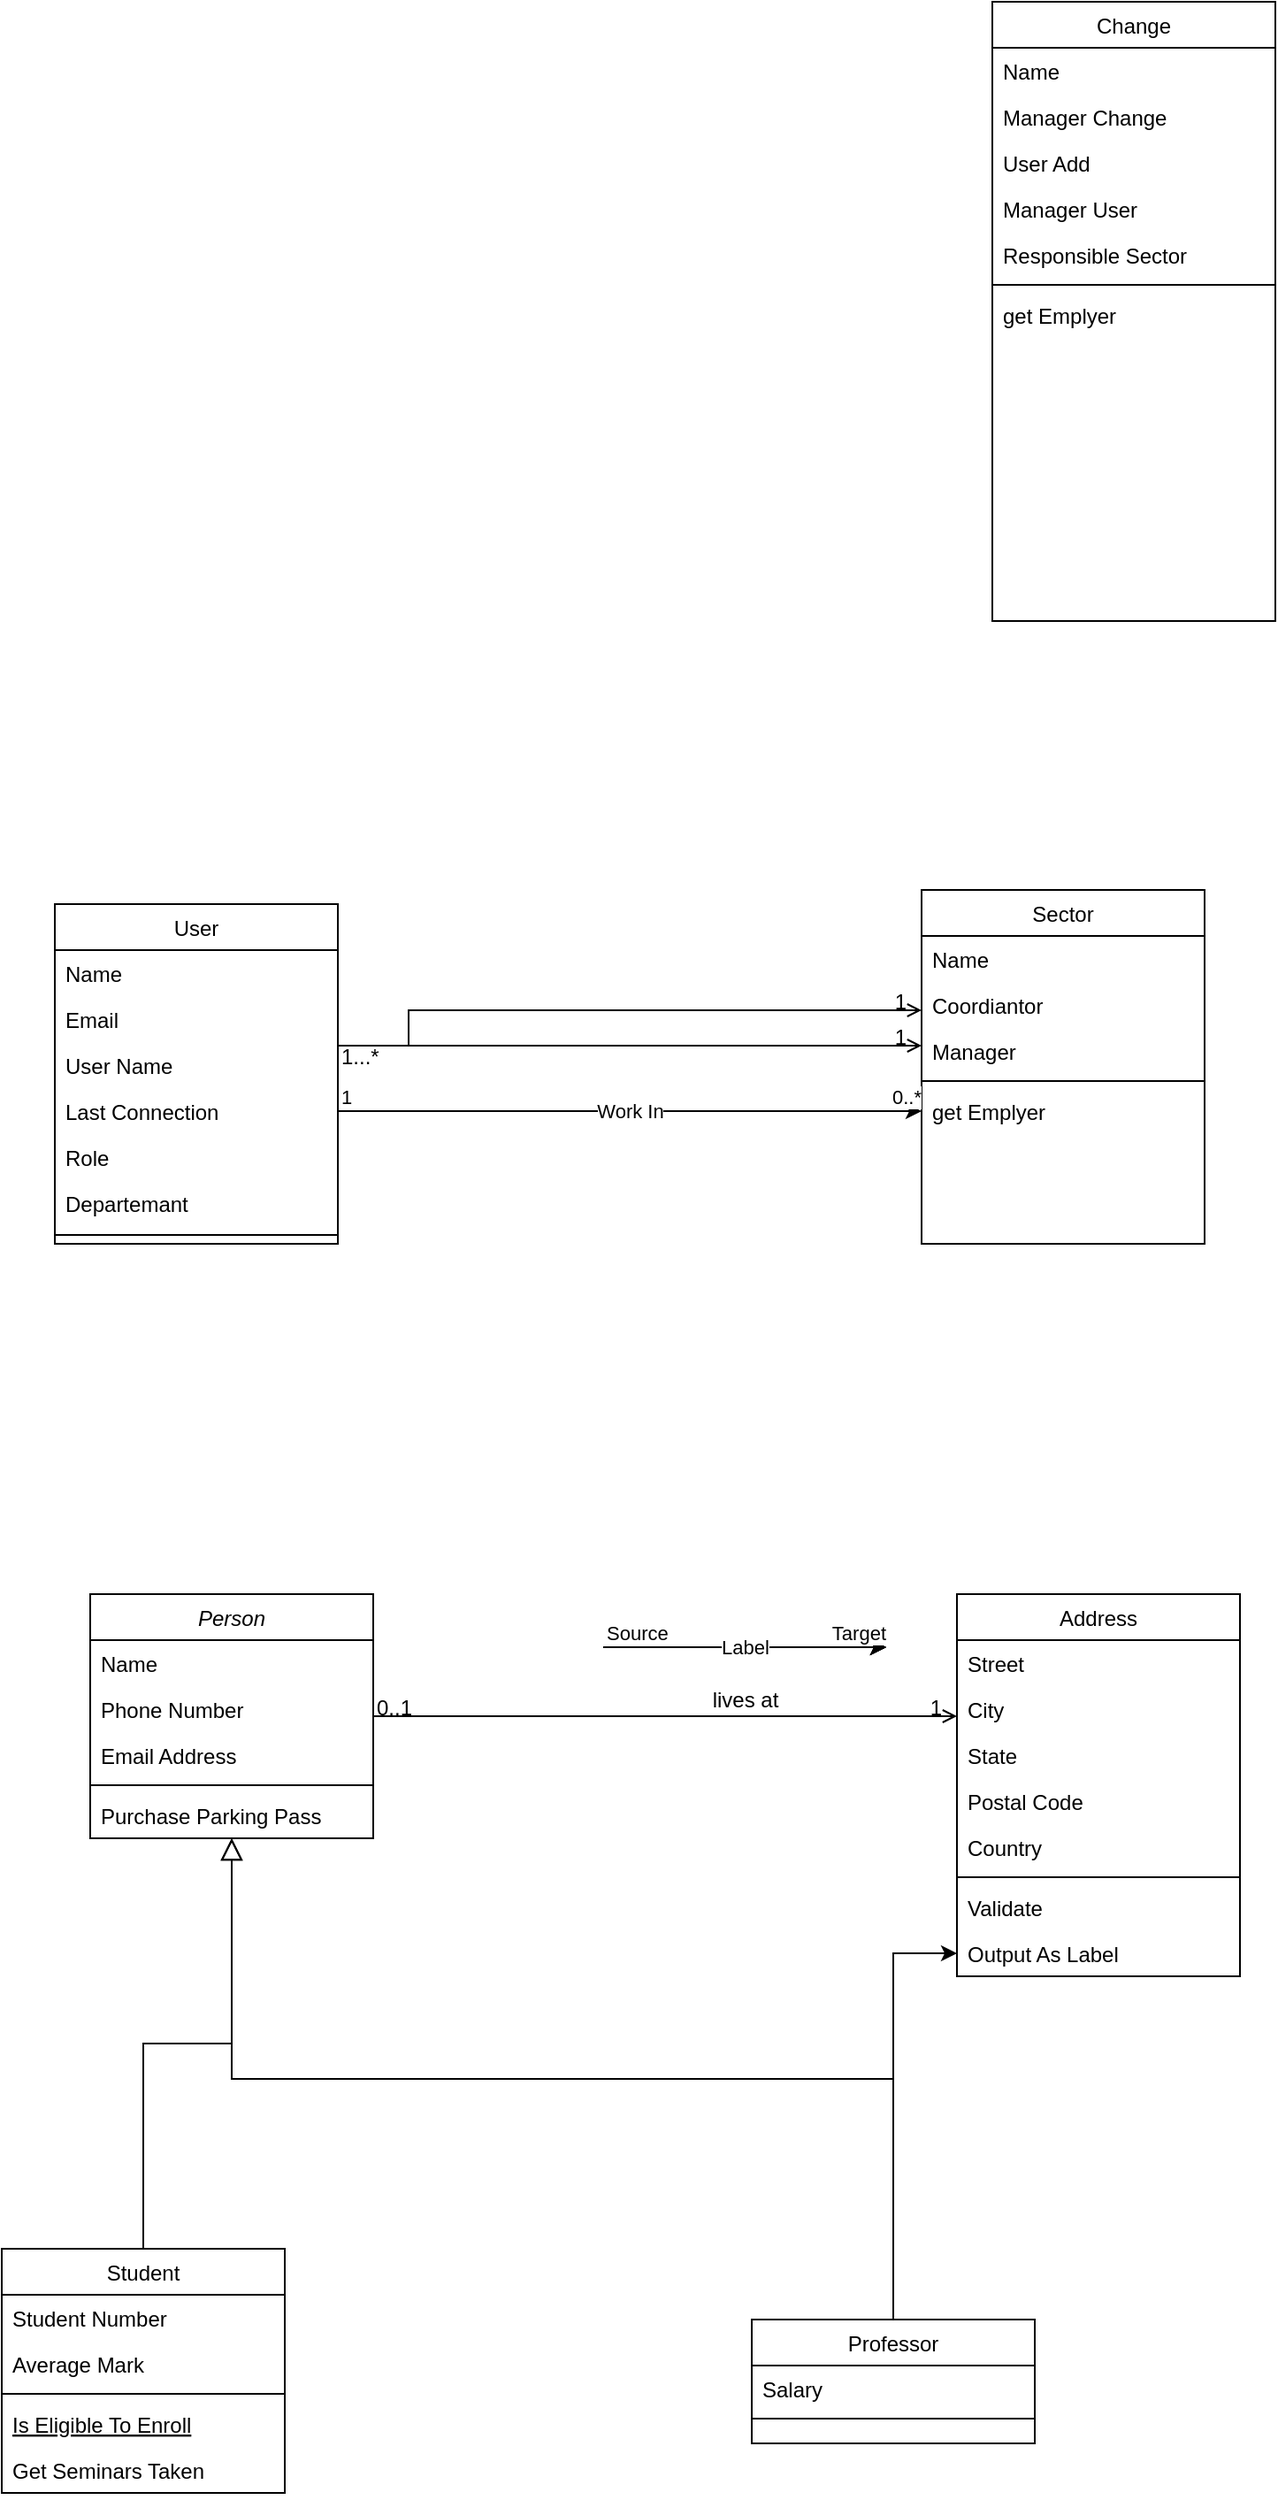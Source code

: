 <mxfile version="23.0.2" type="github">
  <diagram id="C5RBs43oDa-KdzZeNtuy" name="Page-1">
    <mxGraphModel dx="2062" dy="1783" grid="1" gridSize="10" guides="1" tooltips="1" connect="1" arrows="1" fold="1" page="1" pageScale="1" pageWidth="827" pageHeight="1169" math="0" shadow="0">
      <root>
        <mxCell id="WIyWlLk6GJQsqaUBKTNV-0" />
        <mxCell id="WIyWlLk6GJQsqaUBKTNV-1" parent="WIyWlLk6GJQsqaUBKTNV-0" />
        <mxCell id="zkfFHV4jXpPFQw0GAbJ--0" value="Person" style="swimlane;fontStyle=2;align=center;verticalAlign=top;childLayout=stackLayout;horizontal=1;startSize=26;horizontalStack=0;resizeParent=1;resizeLast=0;collapsible=1;marginBottom=0;rounded=0;shadow=0;strokeWidth=1;" parent="WIyWlLk6GJQsqaUBKTNV-1" vertex="1">
          <mxGeometry x="40" y="30" width="160" height="138" as="geometry">
            <mxRectangle x="230" y="140" width="160" height="26" as="alternateBounds" />
          </mxGeometry>
        </mxCell>
        <mxCell id="zkfFHV4jXpPFQw0GAbJ--1" value="Name" style="text;align=left;verticalAlign=top;spacingLeft=4;spacingRight=4;overflow=hidden;rotatable=0;points=[[0,0.5],[1,0.5]];portConstraint=eastwest;" parent="zkfFHV4jXpPFQw0GAbJ--0" vertex="1">
          <mxGeometry y="26" width="160" height="26" as="geometry" />
        </mxCell>
        <mxCell id="zkfFHV4jXpPFQw0GAbJ--2" value="Phone Number" style="text;align=left;verticalAlign=top;spacingLeft=4;spacingRight=4;overflow=hidden;rotatable=0;points=[[0,0.5],[1,0.5]];portConstraint=eastwest;rounded=0;shadow=0;html=0;" parent="zkfFHV4jXpPFQw0GAbJ--0" vertex="1">
          <mxGeometry y="52" width="160" height="26" as="geometry" />
        </mxCell>
        <mxCell id="zkfFHV4jXpPFQw0GAbJ--3" value="Email Address" style="text;align=left;verticalAlign=top;spacingLeft=4;spacingRight=4;overflow=hidden;rotatable=0;points=[[0,0.5],[1,0.5]];portConstraint=eastwest;rounded=0;shadow=0;html=0;" parent="zkfFHV4jXpPFQw0GAbJ--0" vertex="1">
          <mxGeometry y="78" width="160" height="26" as="geometry" />
        </mxCell>
        <mxCell id="zkfFHV4jXpPFQw0GAbJ--4" value="" style="line;html=1;strokeWidth=1;align=left;verticalAlign=middle;spacingTop=-1;spacingLeft=3;spacingRight=3;rotatable=0;labelPosition=right;points=[];portConstraint=eastwest;" parent="zkfFHV4jXpPFQw0GAbJ--0" vertex="1">
          <mxGeometry y="104" width="160" height="8" as="geometry" />
        </mxCell>
        <mxCell id="zkfFHV4jXpPFQw0GAbJ--5" value="Purchase Parking Pass" style="text;align=left;verticalAlign=top;spacingLeft=4;spacingRight=4;overflow=hidden;rotatable=0;points=[[0,0.5],[1,0.5]];portConstraint=eastwest;" parent="zkfFHV4jXpPFQw0GAbJ--0" vertex="1">
          <mxGeometry y="112" width="160" height="26" as="geometry" />
        </mxCell>
        <mxCell id="zkfFHV4jXpPFQw0GAbJ--6" value="Student" style="swimlane;fontStyle=0;align=center;verticalAlign=top;childLayout=stackLayout;horizontal=1;startSize=26;horizontalStack=0;resizeParent=1;resizeLast=0;collapsible=1;marginBottom=0;rounded=0;shadow=0;strokeWidth=1;" parent="WIyWlLk6GJQsqaUBKTNV-1" vertex="1">
          <mxGeometry x="-10" y="400" width="160" height="138" as="geometry">
            <mxRectangle x="130" y="380" width="160" height="26" as="alternateBounds" />
          </mxGeometry>
        </mxCell>
        <mxCell id="zkfFHV4jXpPFQw0GAbJ--7" value="Student Number" style="text;align=left;verticalAlign=top;spacingLeft=4;spacingRight=4;overflow=hidden;rotatable=0;points=[[0,0.5],[1,0.5]];portConstraint=eastwest;" parent="zkfFHV4jXpPFQw0GAbJ--6" vertex="1">
          <mxGeometry y="26" width="160" height="26" as="geometry" />
        </mxCell>
        <mxCell id="zkfFHV4jXpPFQw0GAbJ--8" value="Average Mark" style="text;align=left;verticalAlign=top;spacingLeft=4;spacingRight=4;overflow=hidden;rotatable=0;points=[[0,0.5],[1,0.5]];portConstraint=eastwest;rounded=0;shadow=0;html=0;" parent="zkfFHV4jXpPFQw0GAbJ--6" vertex="1">
          <mxGeometry y="52" width="160" height="26" as="geometry" />
        </mxCell>
        <mxCell id="zkfFHV4jXpPFQw0GAbJ--9" value="" style="line;html=1;strokeWidth=1;align=left;verticalAlign=middle;spacingTop=-1;spacingLeft=3;spacingRight=3;rotatable=0;labelPosition=right;points=[];portConstraint=eastwest;" parent="zkfFHV4jXpPFQw0GAbJ--6" vertex="1">
          <mxGeometry y="78" width="160" height="8" as="geometry" />
        </mxCell>
        <mxCell id="zkfFHV4jXpPFQw0GAbJ--10" value="Is Eligible To Enroll" style="text;align=left;verticalAlign=top;spacingLeft=4;spacingRight=4;overflow=hidden;rotatable=0;points=[[0,0.5],[1,0.5]];portConstraint=eastwest;fontStyle=4" parent="zkfFHV4jXpPFQw0GAbJ--6" vertex="1">
          <mxGeometry y="86" width="160" height="26" as="geometry" />
        </mxCell>
        <mxCell id="zkfFHV4jXpPFQw0GAbJ--11" value="Get Seminars Taken" style="text;align=left;verticalAlign=top;spacingLeft=4;spacingRight=4;overflow=hidden;rotatable=0;points=[[0,0.5],[1,0.5]];portConstraint=eastwest;" parent="zkfFHV4jXpPFQw0GAbJ--6" vertex="1">
          <mxGeometry y="112" width="160" height="26" as="geometry" />
        </mxCell>
        <mxCell id="zkfFHV4jXpPFQw0GAbJ--12" value="" style="endArrow=block;endSize=10;endFill=0;shadow=0;strokeWidth=1;rounded=0;edgeStyle=elbowEdgeStyle;elbow=vertical;" parent="WIyWlLk6GJQsqaUBKTNV-1" source="zkfFHV4jXpPFQw0GAbJ--6" target="zkfFHV4jXpPFQw0GAbJ--0" edge="1">
          <mxGeometry width="160" relative="1" as="geometry">
            <mxPoint x="200" y="203" as="sourcePoint" />
            <mxPoint x="200" y="203" as="targetPoint" />
          </mxGeometry>
        </mxCell>
        <mxCell id="4Zb_IsX242pOp1K4TIDj-0" value="" style="edgeStyle=orthogonalEdgeStyle;rounded=0;orthogonalLoop=1;jettySize=auto;html=1;" edge="1" parent="WIyWlLk6GJQsqaUBKTNV-1" source="zkfFHV4jXpPFQw0GAbJ--13" target="zkfFHV4jXpPFQw0GAbJ--25">
          <mxGeometry relative="1" as="geometry" />
        </mxCell>
        <mxCell id="zkfFHV4jXpPFQw0GAbJ--13" value="Professor" style="swimlane;fontStyle=0;align=center;verticalAlign=top;childLayout=stackLayout;horizontal=1;startSize=26;horizontalStack=0;resizeParent=1;resizeLast=0;collapsible=1;marginBottom=0;rounded=0;shadow=0;strokeWidth=1;" parent="WIyWlLk6GJQsqaUBKTNV-1" vertex="1">
          <mxGeometry x="414" y="440" width="160" height="70" as="geometry">
            <mxRectangle x="340" y="380" width="170" height="26" as="alternateBounds" />
          </mxGeometry>
        </mxCell>
        <mxCell id="zkfFHV4jXpPFQw0GAbJ--14" value="Salary" style="text;align=left;verticalAlign=top;spacingLeft=4;spacingRight=4;overflow=hidden;rotatable=0;points=[[0,0.5],[1,0.5]];portConstraint=eastwest;" parent="zkfFHV4jXpPFQw0GAbJ--13" vertex="1">
          <mxGeometry y="26" width="160" height="26" as="geometry" />
        </mxCell>
        <mxCell id="zkfFHV4jXpPFQw0GAbJ--15" value="" style="line;html=1;strokeWidth=1;align=left;verticalAlign=middle;spacingTop=-1;spacingLeft=3;spacingRight=3;rotatable=0;labelPosition=right;points=[];portConstraint=eastwest;" parent="zkfFHV4jXpPFQw0GAbJ--13" vertex="1">
          <mxGeometry y="52" width="160" height="8" as="geometry" />
        </mxCell>
        <mxCell id="zkfFHV4jXpPFQw0GAbJ--16" value="" style="endArrow=block;endSize=10;endFill=0;shadow=0;strokeWidth=1;rounded=0;edgeStyle=elbowEdgeStyle;elbow=vertical;" parent="WIyWlLk6GJQsqaUBKTNV-1" source="zkfFHV4jXpPFQw0GAbJ--13" target="zkfFHV4jXpPFQw0GAbJ--0" edge="1">
          <mxGeometry width="160" relative="1" as="geometry">
            <mxPoint x="210" y="373" as="sourcePoint" />
            <mxPoint x="310" y="271" as="targetPoint" />
          </mxGeometry>
        </mxCell>
        <mxCell id="zkfFHV4jXpPFQw0GAbJ--17" value="Address" style="swimlane;fontStyle=0;align=center;verticalAlign=top;childLayout=stackLayout;horizontal=1;startSize=26;horizontalStack=0;resizeParent=1;resizeLast=0;collapsible=1;marginBottom=0;rounded=0;shadow=0;strokeWidth=1;" parent="WIyWlLk6GJQsqaUBKTNV-1" vertex="1">
          <mxGeometry x="530" y="30" width="160" height="216" as="geometry">
            <mxRectangle x="550" y="140" width="160" height="26" as="alternateBounds" />
          </mxGeometry>
        </mxCell>
        <mxCell id="zkfFHV4jXpPFQw0GAbJ--18" value="Street" style="text;align=left;verticalAlign=top;spacingLeft=4;spacingRight=4;overflow=hidden;rotatable=0;points=[[0,0.5],[1,0.5]];portConstraint=eastwest;" parent="zkfFHV4jXpPFQw0GAbJ--17" vertex="1">
          <mxGeometry y="26" width="160" height="26" as="geometry" />
        </mxCell>
        <mxCell id="zkfFHV4jXpPFQw0GAbJ--19" value="City" style="text;align=left;verticalAlign=top;spacingLeft=4;spacingRight=4;overflow=hidden;rotatable=0;points=[[0,0.5],[1,0.5]];portConstraint=eastwest;rounded=0;shadow=0;html=0;" parent="zkfFHV4jXpPFQw0GAbJ--17" vertex="1">
          <mxGeometry y="52" width="160" height="26" as="geometry" />
        </mxCell>
        <mxCell id="zkfFHV4jXpPFQw0GAbJ--20" value="State" style="text;align=left;verticalAlign=top;spacingLeft=4;spacingRight=4;overflow=hidden;rotatable=0;points=[[0,0.5],[1,0.5]];portConstraint=eastwest;rounded=0;shadow=0;html=0;" parent="zkfFHV4jXpPFQw0GAbJ--17" vertex="1">
          <mxGeometry y="78" width="160" height="26" as="geometry" />
        </mxCell>
        <mxCell id="zkfFHV4jXpPFQw0GAbJ--21" value="Postal Code" style="text;align=left;verticalAlign=top;spacingLeft=4;spacingRight=4;overflow=hidden;rotatable=0;points=[[0,0.5],[1,0.5]];portConstraint=eastwest;rounded=0;shadow=0;html=0;" parent="zkfFHV4jXpPFQw0GAbJ--17" vertex="1">
          <mxGeometry y="104" width="160" height="26" as="geometry" />
        </mxCell>
        <mxCell id="zkfFHV4jXpPFQw0GAbJ--22" value="Country" style="text;align=left;verticalAlign=top;spacingLeft=4;spacingRight=4;overflow=hidden;rotatable=0;points=[[0,0.5],[1,0.5]];portConstraint=eastwest;rounded=0;shadow=0;html=0;" parent="zkfFHV4jXpPFQw0GAbJ--17" vertex="1">
          <mxGeometry y="130" width="160" height="26" as="geometry" />
        </mxCell>
        <mxCell id="zkfFHV4jXpPFQw0GAbJ--23" value="" style="line;html=1;strokeWidth=1;align=left;verticalAlign=middle;spacingTop=-1;spacingLeft=3;spacingRight=3;rotatable=0;labelPosition=right;points=[];portConstraint=eastwest;" parent="zkfFHV4jXpPFQw0GAbJ--17" vertex="1">
          <mxGeometry y="156" width="160" height="8" as="geometry" />
        </mxCell>
        <mxCell id="zkfFHV4jXpPFQw0GAbJ--24" value="Validate" style="text;align=left;verticalAlign=top;spacingLeft=4;spacingRight=4;overflow=hidden;rotatable=0;points=[[0,0.5],[1,0.5]];portConstraint=eastwest;" parent="zkfFHV4jXpPFQw0GAbJ--17" vertex="1">
          <mxGeometry y="164" width="160" height="26" as="geometry" />
        </mxCell>
        <mxCell id="zkfFHV4jXpPFQw0GAbJ--25" value="Output As Label" style="text;align=left;verticalAlign=top;spacingLeft=4;spacingRight=4;overflow=hidden;rotatable=0;points=[[0,0.5],[1,0.5]];portConstraint=eastwest;" parent="zkfFHV4jXpPFQw0GAbJ--17" vertex="1">
          <mxGeometry y="190" width="160" height="26" as="geometry" />
        </mxCell>
        <mxCell id="zkfFHV4jXpPFQw0GAbJ--26" value="" style="endArrow=open;shadow=0;strokeWidth=1;rounded=0;endFill=1;edgeStyle=elbowEdgeStyle;elbow=vertical;" parent="WIyWlLk6GJQsqaUBKTNV-1" source="zkfFHV4jXpPFQw0GAbJ--0" target="zkfFHV4jXpPFQw0GAbJ--17" edge="1">
          <mxGeometry x="0.5" y="41" relative="1" as="geometry">
            <mxPoint x="380" y="192" as="sourcePoint" />
            <mxPoint x="540" y="192" as="targetPoint" />
            <mxPoint x="-40" y="32" as="offset" />
          </mxGeometry>
        </mxCell>
        <mxCell id="zkfFHV4jXpPFQw0GAbJ--27" value="0..1" style="resizable=0;align=left;verticalAlign=bottom;labelBackgroundColor=none;fontSize=12;" parent="zkfFHV4jXpPFQw0GAbJ--26" connectable="0" vertex="1">
          <mxGeometry x="-1" relative="1" as="geometry">
            <mxPoint y="4" as="offset" />
          </mxGeometry>
        </mxCell>
        <mxCell id="zkfFHV4jXpPFQw0GAbJ--28" value="1" style="resizable=0;align=right;verticalAlign=bottom;labelBackgroundColor=none;fontSize=12;" parent="zkfFHV4jXpPFQw0GAbJ--26" connectable="0" vertex="1">
          <mxGeometry x="1" relative="1" as="geometry">
            <mxPoint x="-7" y="4" as="offset" />
          </mxGeometry>
        </mxCell>
        <mxCell id="zkfFHV4jXpPFQw0GAbJ--29" value="lives at" style="text;html=1;resizable=0;points=[];;align=center;verticalAlign=middle;labelBackgroundColor=none;rounded=0;shadow=0;strokeWidth=1;fontSize=12;" parent="zkfFHV4jXpPFQw0GAbJ--26" vertex="1" connectable="0">
          <mxGeometry x="0.5" y="49" relative="1" as="geometry">
            <mxPoint x="-38" y="40" as="offset" />
          </mxGeometry>
        </mxCell>
        <mxCell id="4Zb_IsX242pOp1K4TIDj-1" value="User" style="swimlane;fontStyle=0;align=center;verticalAlign=top;childLayout=stackLayout;horizontal=1;startSize=26;horizontalStack=0;resizeParent=1;resizeLast=0;collapsible=1;marginBottom=0;rounded=0;shadow=0;strokeWidth=1;" vertex="1" parent="WIyWlLk6GJQsqaUBKTNV-1">
          <mxGeometry x="20" y="-360" width="160" height="192" as="geometry">
            <mxRectangle x="340" y="380" width="170" height="26" as="alternateBounds" />
          </mxGeometry>
        </mxCell>
        <mxCell id="4Zb_IsX242pOp1K4TIDj-2" value="Name" style="text;align=left;verticalAlign=top;spacingLeft=4;spacingRight=4;overflow=hidden;rotatable=0;points=[[0,0.5],[1,0.5]];portConstraint=eastwest;" vertex="1" parent="4Zb_IsX242pOp1K4TIDj-1">
          <mxGeometry y="26" width="160" height="26" as="geometry" />
        </mxCell>
        <mxCell id="4Zb_IsX242pOp1K4TIDj-4" value="Email   " style="text;align=left;verticalAlign=top;spacingLeft=4;spacingRight=4;overflow=hidden;rotatable=0;points=[[0,0.5],[1,0.5]];portConstraint=eastwest;" vertex="1" parent="4Zb_IsX242pOp1K4TIDj-1">
          <mxGeometry y="52" width="160" height="26" as="geometry" />
        </mxCell>
        <mxCell id="4Zb_IsX242pOp1K4TIDj-6" value="User Name" style="text;align=left;verticalAlign=top;spacingLeft=4;spacingRight=4;overflow=hidden;rotatable=0;points=[[0,0.5],[1,0.5]];portConstraint=eastwest;" vertex="1" parent="4Zb_IsX242pOp1K4TIDj-1">
          <mxGeometry y="78" width="160" height="26" as="geometry" />
        </mxCell>
        <mxCell id="4Zb_IsX242pOp1K4TIDj-7" value="Last Connection" style="text;align=left;verticalAlign=top;spacingLeft=4;spacingRight=4;overflow=hidden;rotatable=0;points=[[0,0.5],[1,0.5]];portConstraint=eastwest;" vertex="1" parent="4Zb_IsX242pOp1K4TIDj-1">
          <mxGeometry y="104" width="160" height="26" as="geometry" />
        </mxCell>
        <mxCell id="4Zb_IsX242pOp1K4TIDj-9" value="Role" style="text;align=left;verticalAlign=top;spacingLeft=4;spacingRight=4;overflow=hidden;rotatable=0;points=[[0,0.5],[1,0.5]];portConstraint=eastwest;" vertex="1" parent="4Zb_IsX242pOp1K4TIDj-1">
          <mxGeometry y="130" width="160" height="26" as="geometry" />
        </mxCell>
        <mxCell id="4Zb_IsX242pOp1K4TIDj-28" value="Departemant" style="text;align=left;verticalAlign=top;spacingLeft=4;spacingRight=4;overflow=hidden;rotatable=0;points=[[0,0.5],[1,0.5]];portConstraint=eastwest;" vertex="1" parent="4Zb_IsX242pOp1K4TIDj-1">
          <mxGeometry y="156" width="160" height="26" as="geometry" />
        </mxCell>
        <mxCell id="4Zb_IsX242pOp1K4TIDj-3" value="" style="line;html=1;strokeWidth=1;align=left;verticalAlign=middle;spacingTop=-1;spacingLeft=3;spacingRight=3;rotatable=0;labelPosition=right;points=[];portConstraint=eastwest;" vertex="1" parent="4Zb_IsX242pOp1K4TIDj-1">
          <mxGeometry y="182" width="160" height="10" as="geometry" />
        </mxCell>
        <mxCell id="4Zb_IsX242pOp1K4TIDj-11" value="Sector" style="swimlane;fontStyle=0;align=center;verticalAlign=top;childLayout=stackLayout;horizontal=1;startSize=26;horizontalStack=0;resizeParent=1;resizeLast=0;collapsible=1;marginBottom=0;rounded=0;shadow=0;strokeWidth=1;" vertex="1" parent="WIyWlLk6GJQsqaUBKTNV-1">
          <mxGeometry x="510" y="-368" width="160" height="200" as="geometry">
            <mxRectangle x="340" y="380" width="170" height="26" as="alternateBounds" />
          </mxGeometry>
        </mxCell>
        <mxCell id="4Zb_IsX242pOp1K4TIDj-12" value="Name" style="text;align=left;verticalAlign=top;spacingLeft=4;spacingRight=4;overflow=hidden;rotatable=0;points=[[0,0.5],[1,0.5]];portConstraint=eastwest;" vertex="1" parent="4Zb_IsX242pOp1K4TIDj-11">
          <mxGeometry y="26" width="160" height="26" as="geometry" />
        </mxCell>
        <mxCell id="4Zb_IsX242pOp1K4TIDj-14" value="Coordiantor" style="text;align=left;verticalAlign=top;spacingLeft=4;spacingRight=4;overflow=hidden;rotatable=0;points=[[0,0.5],[1,0.5]];portConstraint=eastwest;" vertex="1" parent="4Zb_IsX242pOp1K4TIDj-11">
          <mxGeometry y="52" width="160" height="26" as="geometry" />
        </mxCell>
        <mxCell id="4Zb_IsX242pOp1K4TIDj-13" value="Manager" style="text;align=left;verticalAlign=top;spacingLeft=4;spacingRight=4;overflow=hidden;rotatable=0;points=[[0,0.5],[1,0.5]];portConstraint=eastwest;" vertex="1" parent="4Zb_IsX242pOp1K4TIDj-11">
          <mxGeometry y="78" width="160" height="26" as="geometry" />
        </mxCell>
        <mxCell id="4Zb_IsX242pOp1K4TIDj-18" value="" style="line;html=1;strokeWidth=1;align=left;verticalAlign=middle;spacingTop=-1;spacingLeft=3;spacingRight=3;rotatable=0;labelPosition=right;points=[];portConstraint=eastwest;" vertex="1" parent="4Zb_IsX242pOp1K4TIDj-11">
          <mxGeometry y="104" width="160" height="8" as="geometry" />
        </mxCell>
        <mxCell id="4Zb_IsX242pOp1K4TIDj-30" value="get Emplyer" style="text;align=left;verticalAlign=top;spacingLeft=4;spacingRight=4;overflow=hidden;rotatable=0;points=[[0,0.5],[1,0.5]];portConstraint=eastwest;" vertex="1" parent="4Zb_IsX242pOp1K4TIDj-11">
          <mxGeometry y="112" width="160" height="26" as="geometry" />
        </mxCell>
        <mxCell id="4Zb_IsX242pOp1K4TIDj-20" value="" style="endArrow=open;shadow=0;strokeWidth=1;rounded=0;endFill=1;edgeStyle=elbowEdgeStyle;elbow=vertical;exitX=1;exitY=0.5;exitDx=0;exitDy=0;" edge="1" parent="WIyWlLk6GJQsqaUBKTNV-1" source="4Zb_IsX242pOp1K4TIDj-6" target="4Zb_IsX242pOp1K4TIDj-13">
          <mxGeometry x="0.5" y="41" relative="1" as="geometry">
            <mxPoint x="310" y="-280" as="sourcePoint" />
            <mxPoint x="560" y="-250" as="targetPoint" />
            <mxPoint x="-40" y="32" as="offset" />
            <Array as="points">
              <mxPoint x="370" y="-280" />
            </Array>
          </mxGeometry>
        </mxCell>
        <mxCell id="4Zb_IsX242pOp1K4TIDj-21" value="1...*" style="resizable=0;align=left;verticalAlign=bottom;labelBackgroundColor=none;fontSize=12;" connectable="0" vertex="1" parent="4Zb_IsX242pOp1K4TIDj-20">
          <mxGeometry x="-1" relative="1" as="geometry">
            <mxPoint y="4" as="offset" />
          </mxGeometry>
        </mxCell>
        <mxCell id="4Zb_IsX242pOp1K4TIDj-22" value="1" style="resizable=0;align=right;verticalAlign=bottom;labelBackgroundColor=none;fontSize=12;" connectable="0" vertex="1" parent="4Zb_IsX242pOp1K4TIDj-20">
          <mxGeometry x="1" relative="1" as="geometry">
            <mxPoint x="-7" y="4" as="offset" />
          </mxGeometry>
        </mxCell>
        <mxCell id="4Zb_IsX242pOp1K4TIDj-24" value="" style="endArrow=open;shadow=0;strokeWidth=1;rounded=0;endFill=1;edgeStyle=elbowEdgeStyle;elbow=vertical;" edge="1" parent="WIyWlLk6GJQsqaUBKTNV-1" target="4Zb_IsX242pOp1K4TIDj-14">
          <mxGeometry x="0.5" y="41" relative="1" as="geometry">
            <mxPoint x="220" y="-280" as="sourcePoint" />
            <mxPoint x="310" y="-310" as="targetPoint" />
            <mxPoint x="-40" y="32" as="offset" />
            <Array as="points">
              <mxPoint x="340" y="-300" />
            </Array>
          </mxGeometry>
        </mxCell>
        <mxCell id="4Zb_IsX242pOp1K4TIDj-26" value="1" style="resizable=0;align=right;verticalAlign=bottom;labelBackgroundColor=none;fontSize=12;" connectable="0" vertex="1" parent="4Zb_IsX242pOp1K4TIDj-24">
          <mxGeometry x="1" relative="1" as="geometry">
            <mxPoint x="-7" y="4" as="offset" />
          </mxGeometry>
        </mxCell>
        <mxCell id="4Zb_IsX242pOp1K4TIDj-35" value="" style="endArrow=classic;html=1;rounded=0;" edge="1" parent="WIyWlLk6GJQsqaUBKTNV-1">
          <mxGeometry relative="1" as="geometry">
            <mxPoint x="330" y="60" as="sourcePoint" />
            <mxPoint x="490" y="60" as="targetPoint" />
          </mxGeometry>
        </mxCell>
        <mxCell id="4Zb_IsX242pOp1K4TIDj-36" value="Label" style="edgeLabel;resizable=0;html=1;align=center;verticalAlign=middle;" connectable="0" vertex="1" parent="4Zb_IsX242pOp1K4TIDj-35">
          <mxGeometry relative="1" as="geometry" />
        </mxCell>
        <mxCell id="4Zb_IsX242pOp1K4TIDj-37" value="Source" style="edgeLabel;resizable=0;html=1;align=left;verticalAlign=bottom;" connectable="0" vertex="1" parent="4Zb_IsX242pOp1K4TIDj-35">
          <mxGeometry x="-1" relative="1" as="geometry" />
        </mxCell>
        <mxCell id="4Zb_IsX242pOp1K4TIDj-38" value="Target" style="edgeLabel;resizable=0;html=1;align=right;verticalAlign=bottom;" connectable="0" vertex="1" parent="4Zb_IsX242pOp1K4TIDj-35">
          <mxGeometry x="1" relative="1" as="geometry" />
        </mxCell>
        <mxCell id="4Zb_IsX242pOp1K4TIDj-39" value="" style="endArrow=classic;html=1;rounded=0;" edge="1" parent="WIyWlLk6GJQsqaUBKTNV-1">
          <mxGeometry relative="1" as="geometry">
            <mxPoint x="330" y="60" as="sourcePoint" />
            <mxPoint x="490" y="60" as="targetPoint" />
          </mxGeometry>
        </mxCell>
        <mxCell id="4Zb_IsX242pOp1K4TIDj-40" value="Label" style="edgeLabel;resizable=0;html=1;align=center;verticalAlign=middle;" connectable="0" vertex="1" parent="4Zb_IsX242pOp1K4TIDj-39">
          <mxGeometry relative="1" as="geometry" />
        </mxCell>
        <mxCell id="4Zb_IsX242pOp1K4TIDj-41" value="Source" style="edgeLabel;resizable=0;html=1;align=left;verticalAlign=bottom;" connectable="0" vertex="1" parent="4Zb_IsX242pOp1K4TIDj-39">
          <mxGeometry x="-1" relative="1" as="geometry" />
        </mxCell>
        <mxCell id="4Zb_IsX242pOp1K4TIDj-42" value="Target" style="edgeLabel;resizable=0;html=1;align=right;verticalAlign=bottom;" connectable="0" vertex="1" parent="4Zb_IsX242pOp1K4TIDj-39">
          <mxGeometry x="1" relative="1" as="geometry" />
        </mxCell>
        <mxCell id="4Zb_IsX242pOp1K4TIDj-43" value="" style="endArrow=classic;html=1;rounded=0;" edge="1" parent="WIyWlLk6GJQsqaUBKTNV-1">
          <mxGeometry relative="1" as="geometry">
            <mxPoint x="330" y="60" as="sourcePoint" />
            <mxPoint x="490" y="60" as="targetPoint" />
          </mxGeometry>
        </mxCell>
        <mxCell id="4Zb_IsX242pOp1K4TIDj-44" value="Label" style="edgeLabel;resizable=0;html=1;align=center;verticalAlign=middle;" connectable="0" vertex="1" parent="4Zb_IsX242pOp1K4TIDj-43">
          <mxGeometry relative="1" as="geometry" />
        </mxCell>
        <mxCell id="4Zb_IsX242pOp1K4TIDj-45" value="Source" style="edgeLabel;resizable=0;html=1;align=left;verticalAlign=bottom;" connectable="0" vertex="1" parent="4Zb_IsX242pOp1K4TIDj-43">
          <mxGeometry x="-1" relative="1" as="geometry" />
        </mxCell>
        <mxCell id="4Zb_IsX242pOp1K4TIDj-46" value="Target" style="edgeLabel;resizable=0;html=1;align=right;verticalAlign=bottom;" connectable="0" vertex="1" parent="4Zb_IsX242pOp1K4TIDj-43">
          <mxGeometry x="1" relative="1" as="geometry" />
        </mxCell>
        <mxCell id="4Zb_IsX242pOp1K4TIDj-47" value="" style="endArrow=classic;html=1;rounded=0;" edge="1" parent="WIyWlLk6GJQsqaUBKTNV-1">
          <mxGeometry relative="1" as="geometry">
            <mxPoint x="330" y="60" as="sourcePoint" />
            <mxPoint x="490" y="60" as="targetPoint" />
          </mxGeometry>
        </mxCell>
        <mxCell id="4Zb_IsX242pOp1K4TIDj-48" value="Label" style="edgeLabel;resizable=0;html=1;align=center;verticalAlign=middle;" connectable="0" vertex="1" parent="4Zb_IsX242pOp1K4TIDj-47">
          <mxGeometry relative="1" as="geometry" />
        </mxCell>
        <mxCell id="4Zb_IsX242pOp1K4TIDj-49" value="Source" style="edgeLabel;resizable=0;html=1;align=left;verticalAlign=bottom;" connectable="0" vertex="1" parent="4Zb_IsX242pOp1K4TIDj-47">
          <mxGeometry x="-1" relative="1" as="geometry" />
        </mxCell>
        <mxCell id="4Zb_IsX242pOp1K4TIDj-50" value="Target" style="edgeLabel;resizable=0;html=1;align=right;verticalAlign=bottom;" connectable="0" vertex="1" parent="4Zb_IsX242pOp1K4TIDj-47">
          <mxGeometry x="1" relative="1" as="geometry" />
        </mxCell>
        <mxCell id="4Zb_IsX242pOp1K4TIDj-51" value="" style="endArrow=classic;html=1;rounded=0;exitX=1;exitY=0.5;exitDx=0;exitDy=0;entryX=0;entryY=0.5;entryDx=0;entryDy=0;" edge="1" parent="WIyWlLk6GJQsqaUBKTNV-1" source="4Zb_IsX242pOp1K4TIDj-7" target="4Zb_IsX242pOp1K4TIDj-30">
          <mxGeometry relative="1" as="geometry">
            <mxPoint x="170" y="-140" as="sourcePoint" />
            <mxPoint x="270" y="-220" as="targetPoint" />
          </mxGeometry>
        </mxCell>
        <mxCell id="4Zb_IsX242pOp1K4TIDj-52" value="Work In" style="edgeLabel;resizable=0;html=1;align=center;verticalAlign=middle;" connectable="0" vertex="1" parent="4Zb_IsX242pOp1K4TIDj-51">
          <mxGeometry relative="1" as="geometry">
            <mxPoint as="offset" />
          </mxGeometry>
        </mxCell>
        <mxCell id="4Zb_IsX242pOp1K4TIDj-53" value="1" style="edgeLabel;resizable=0;html=1;align=left;verticalAlign=bottom;" connectable="0" vertex="1" parent="4Zb_IsX242pOp1K4TIDj-51">
          <mxGeometry x="-1" relative="1" as="geometry" />
        </mxCell>
        <mxCell id="4Zb_IsX242pOp1K4TIDj-54" value="0..*" style="edgeLabel;resizable=0;html=1;align=right;verticalAlign=bottom;" connectable="0" vertex="1" parent="4Zb_IsX242pOp1K4TIDj-51">
          <mxGeometry x="1" relative="1" as="geometry" />
        </mxCell>
        <mxCell id="4Zb_IsX242pOp1K4TIDj-57" value="Change" style="swimlane;fontStyle=0;align=center;verticalAlign=top;childLayout=stackLayout;horizontal=1;startSize=26;horizontalStack=0;resizeParent=1;resizeLast=0;collapsible=1;marginBottom=0;rounded=0;shadow=0;strokeWidth=1;" vertex="1" parent="WIyWlLk6GJQsqaUBKTNV-1">
          <mxGeometry x="550" y="-870" width="160" height="350" as="geometry">
            <mxRectangle x="340" y="380" width="170" height="26" as="alternateBounds" />
          </mxGeometry>
        </mxCell>
        <mxCell id="4Zb_IsX242pOp1K4TIDj-58" value="Name" style="text;align=left;verticalAlign=top;spacingLeft=4;spacingRight=4;overflow=hidden;rotatable=0;points=[[0,0.5],[1,0.5]];portConstraint=eastwest;" vertex="1" parent="4Zb_IsX242pOp1K4TIDj-57">
          <mxGeometry y="26" width="160" height="26" as="geometry" />
        </mxCell>
        <mxCell id="4Zb_IsX242pOp1K4TIDj-59" value="Manager Change" style="text;align=left;verticalAlign=top;spacingLeft=4;spacingRight=4;overflow=hidden;rotatable=0;points=[[0,0.5],[1,0.5]];portConstraint=eastwest;" vertex="1" parent="4Zb_IsX242pOp1K4TIDj-57">
          <mxGeometry y="52" width="160" height="26" as="geometry" />
        </mxCell>
        <mxCell id="4Zb_IsX242pOp1K4TIDj-63" value="User Add" style="text;align=left;verticalAlign=top;spacingLeft=4;spacingRight=4;overflow=hidden;rotatable=0;points=[[0,0.5],[1,0.5]];portConstraint=eastwest;" vertex="1" parent="4Zb_IsX242pOp1K4TIDj-57">
          <mxGeometry y="78" width="160" height="26" as="geometry" />
        </mxCell>
        <mxCell id="4Zb_IsX242pOp1K4TIDj-60" value="Manager User" style="text;align=left;verticalAlign=top;spacingLeft=4;spacingRight=4;overflow=hidden;rotatable=0;points=[[0,0.5],[1,0.5]];portConstraint=eastwest;" vertex="1" parent="4Zb_IsX242pOp1K4TIDj-57">
          <mxGeometry y="104" width="160" height="26" as="geometry" />
        </mxCell>
        <mxCell id="4Zb_IsX242pOp1K4TIDj-64" value="Responsible Sector " style="text;align=left;verticalAlign=top;spacingLeft=4;spacingRight=4;overflow=hidden;rotatable=0;points=[[0,0.5],[1,0.5]];portConstraint=eastwest;" vertex="1" parent="4Zb_IsX242pOp1K4TIDj-57">
          <mxGeometry y="130" width="160" height="26" as="geometry" />
        </mxCell>
        <mxCell id="4Zb_IsX242pOp1K4TIDj-61" value="" style="line;html=1;strokeWidth=1;align=left;verticalAlign=middle;spacingTop=-1;spacingLeft=3;spacingRight=3;rotatable=0;labelPosition=right;points=[];portConstraint=eastwest;" vertex="1" parent="4Zb_IsX242pOp1K4TIDj-57">
          <mxGeometry y="156" width="160" height="8" as="geometry" />
        </mxCell>
        <mxCell id="4Zb_IsX242pOp1K4TIDj-62" value="get Emplyer" style="text;align=left;verticalAlign=top;spacingLeft=4;spacingRight=4;overflow=hidden;rotatable=0;points=[[0,0.5],[1,0.5]];portConstraint=eastwest;" vertex="1" parent="4Zb_IsX242pOp1K4TIDj-57">
          <mxGeometry y="164" width="160" height="26" as="geometry" />
        </mxCell>
      </root>
    </mxGraphModel>
  </diagram>
</mxfile>
